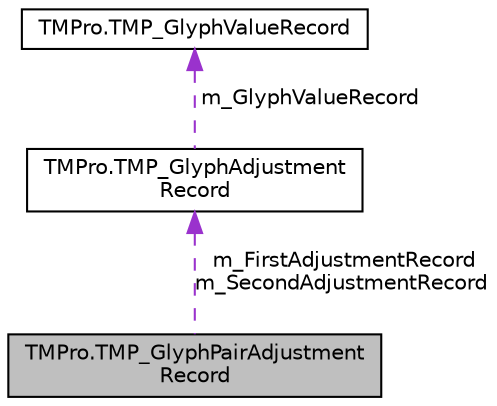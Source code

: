 digraph "TMPro.TMP_GlyphPairAdjustmentRecord"
{
 // LATEX_PDF_SIZE
  edge [fontname="Helvetica",fontsize="10",labelfontname="Helvetica",labelfontsize="10"];
  node [fontname="Helvetica",fontsize="10",shape=record];
  Node1 [label="TMPro.TMP_GlyphPairAdjustment\lRecord",height=0.2,width=0.4,color="black", fillcolor="grey75", style="filled", fontcolor="black",tooltip="The positional adjustment values for a pair of glyphs."];
  Node2 -> Node1 [dir="back",color="darkorchid3",fontsize="10",style="dashed",label=" m_FirstAdjustmentRecord\nm_SecondAdjustmentRecord" ,fontname="Helvetica"];
  Node2 [label="TMPro.TMP_GlyphAdjustment\lRecord",height=0.2,width=0.4,color="black", fillcolor="white", style="filled",URL="$struct_t_m_pro_1_1_t_m_p___glyph_adjustment_record.html",tooltip="The positional adjustment values of a glyph."];
  Node3 -> Node2 [dir="back",color="darkorchid3",fontsize="10",style="dashed",label=" m_GlyphValueRecord" ,fontname="Helvetica"];
  Node3 [label="TMPro.TMP_GlyphValueRecord",height=0.2,width=0.4,color="black", fillcolor="white", style="filled",URL="$struct_t_m_pro_1_1_t_m_p___glyph_value_record.html",tooltip="The values used to adjust the position of a glyph or set of glyphs."];
}
